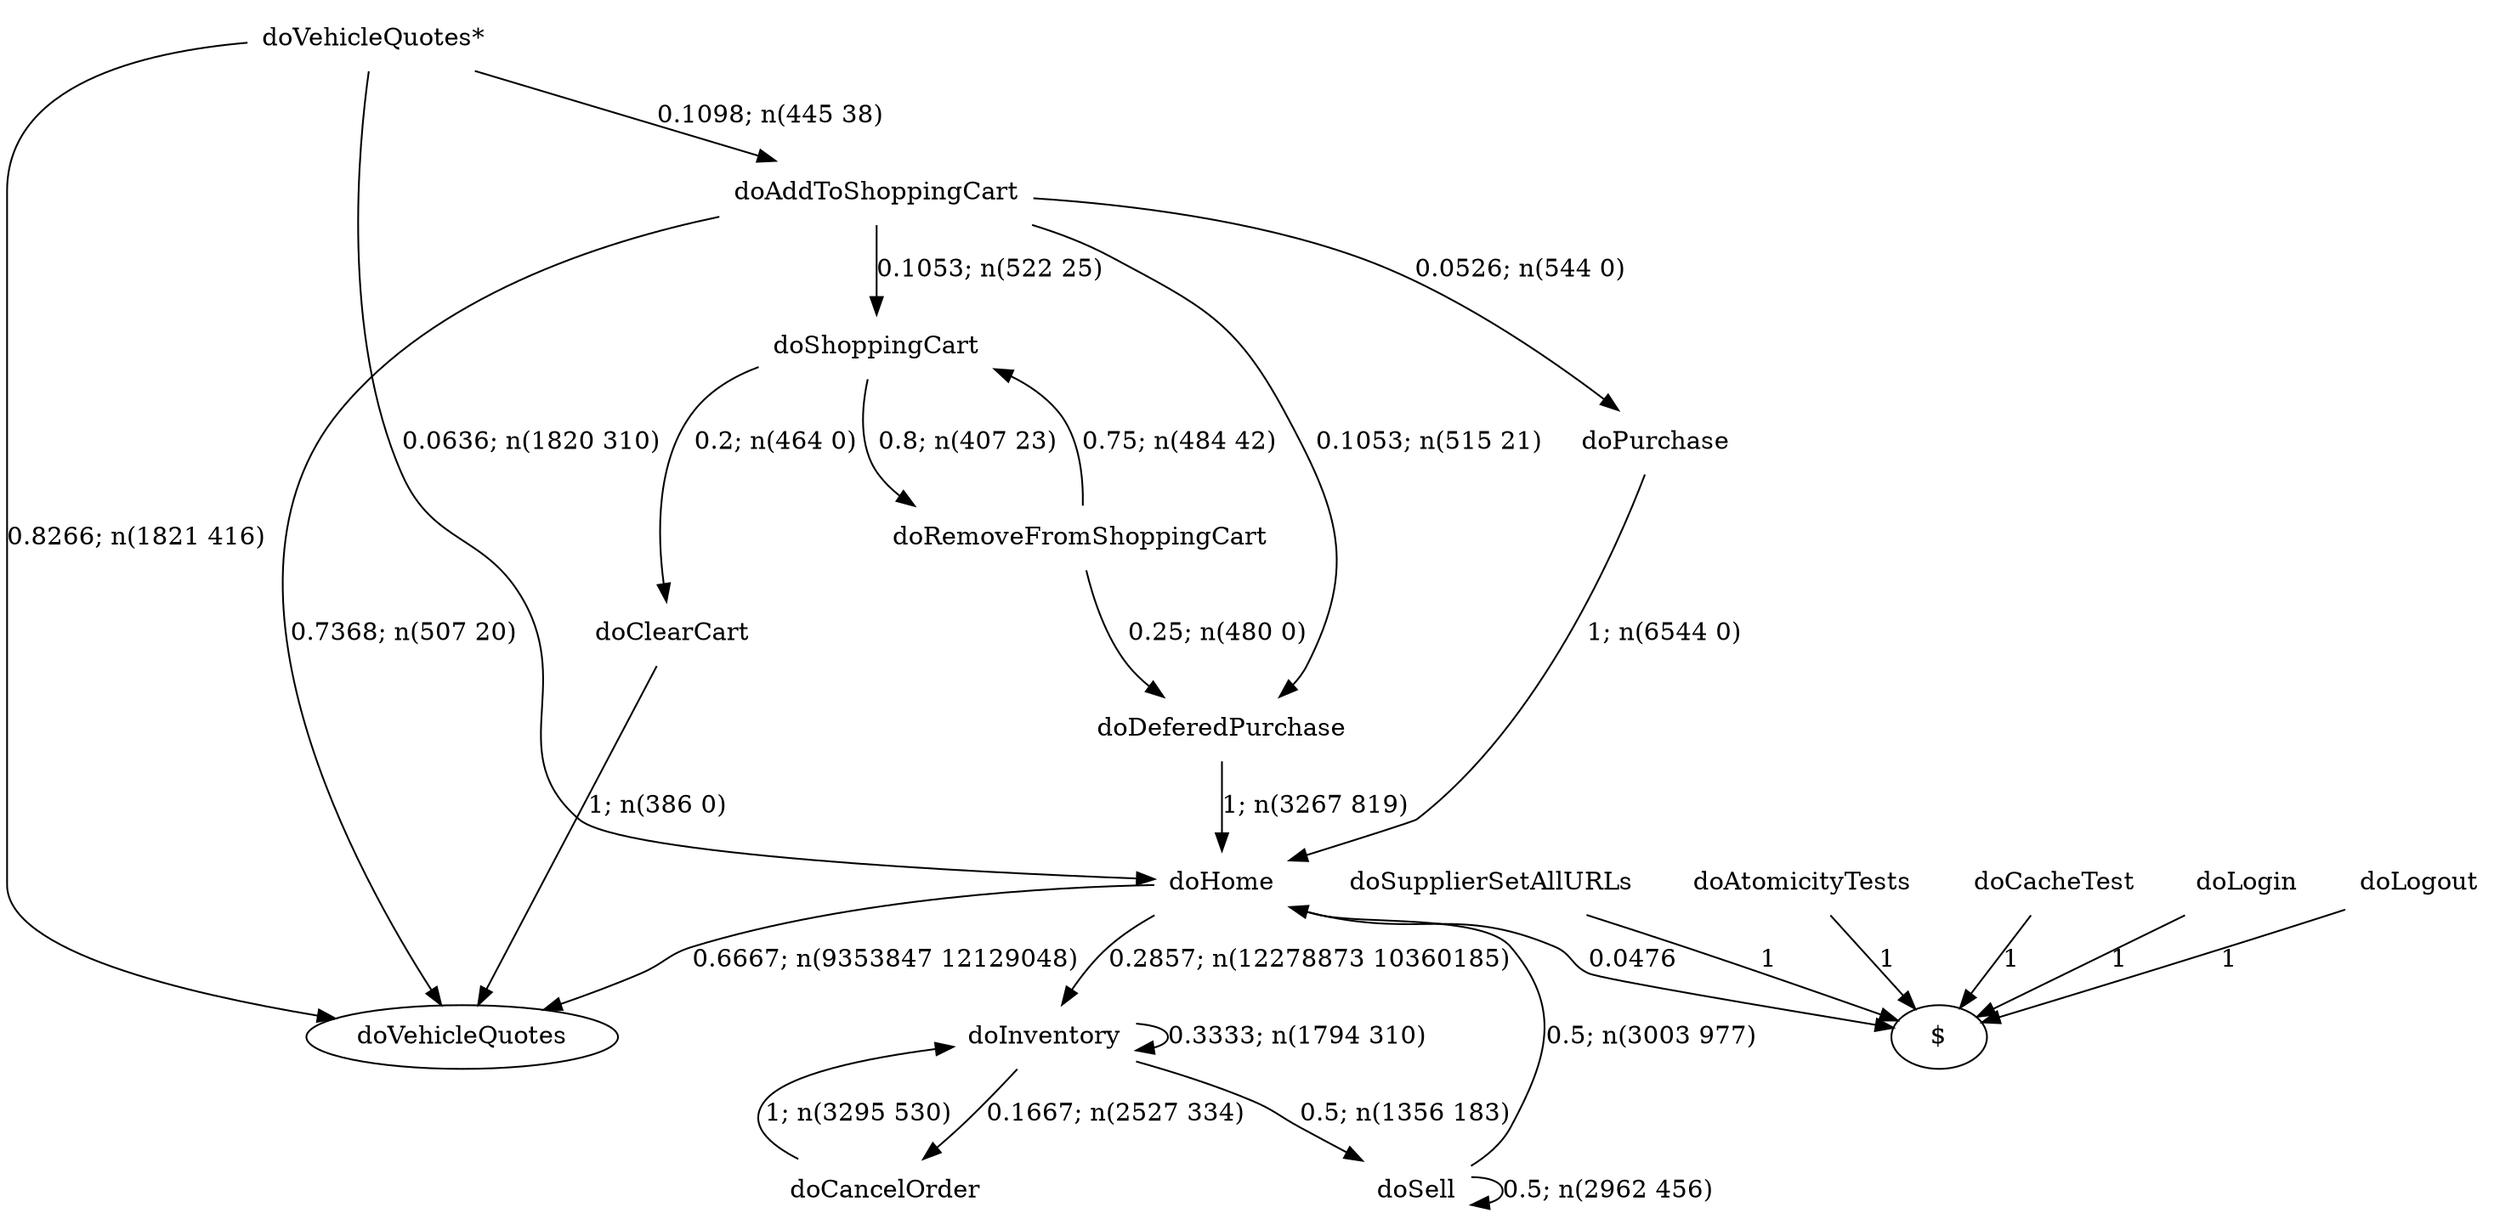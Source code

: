 digraph G {"doVehicleQuotes*" [label="doVehicleQuotes*",shape=none];"doSupplierSetAllURLs" [label="doSupplierSetAllURLs",shape=none];"doAtomicityTests" [label="doAtomicityTests",shape=none];"doCacheTest" [label="doCacheTest",shape=none];"doLogin" [label="doLogin",shape=none];"doAddToShoppingCart" [label="doAddToShoppingCart",shape=none];"doDeferedPurchase" [label="doDeferedPurchase",shape=none];"doHome" [label="doHome",shape=none];"doShoppingCart" [label="doShoppingCart",shape=none];"doClearCart" [label="doClearCart",shape=none];"doPurchase" [label="doPurchase",shape=none];"doInventory" [label="doInventory",shape=none];"doSell" [label="doSell",shape=none];"doLogout" [label="doLogout",shape=none];"doCancelOrder" [label="doCancelOrder",shape=none];"doRemoveFromShoppingCart" [label="doRemoveFromShoppingCart",shape=none];"doVehicleQuotes*"->"doVehicleQuotes" [style=solid,label="0.8266; n(1821 416)"];"doVehicleQuotes*"->"doAddToShoppingCart" [style=solid,label="0.1098; n(445 38)"];"doVehicleQuotes*"->"doHome" [style=solid,label="0.0636; n(1820 310)"];"doSupplierSetAllURLs"->"$" [style=solid,label="1"];"doAtomicityTests"->"$" [style=solid,label="1"];"doCacheTest"->"$" [style=solid,label="1"];"doLogin"->"$" [style=solid,label="1"];"doAddToShoppingCart"->"doVehicleQuotes" [style=solid,label="0.7368; n(507 20)"];"doAddToShoppingCart"->"doDeferedPurchase" [style=solid,label="0.1053; n(515 21)"];"doAddToShoppingCart"->"doShoppingCart" [style=solid,label="0.1053; n(522 25)"];"doAddToShoppingCart"->"doPurchase" [style=solid,label="0.0526; n(544 0)"];"doDeferedPurchase"->"doHome" [style=solid,label="1; n(3267 819)"];"doHome"->"doVehicleQuotes" [style=solid,label="0.6667; n(9353847 12129048)"];"doHome"->"doInventory" [style=solid,label="0.2857; n(12278873 10360185)"];"doHome"->"$" [style=solid,label="0.0476"];"doShoppingCart"->"doClearCart" [style=solid,label="0.2; n(464 0)"];"doShoppingCart"->"doRemoveFromShoppingCart" [style=solid,label="0.8; n(407 23)"];"doClearCart"->"doVehicleQuotes" [style=solid,label="1; n(386 0)"];"doPurchase"->"doHome" [style=solid,label="1; n(6544 0)"];"doInventory"->"doInventory" [style=solid,label="0.3333; n(1794 310)"];"doInventory"->"doSell" [style=solid,label="0.5; n(1356 183)"];"doInventory"->"doCancelOrder" [style=solid,label="0.1667; n(2527 334)"];"doSell"->"doHome" [style=solid,label="0.5; n(3003 977)"];"doSell"->"doSell" [style=solid,label="0.5; n(2962 456)"];"doLogout"->"$" [style=solid,label="1"];"doCancelOrder"->"doInventory" [style=solid,label="1; n(3295 530)"];"doRemoveFromShoppingCart"->"doDeferedPurchase" [style=solid,label="0.25; n(480 0)"];"doRemoveFromShoppingCart"->"doShoppingCart" [style=solid,label="0.75; n(484 42)"];}